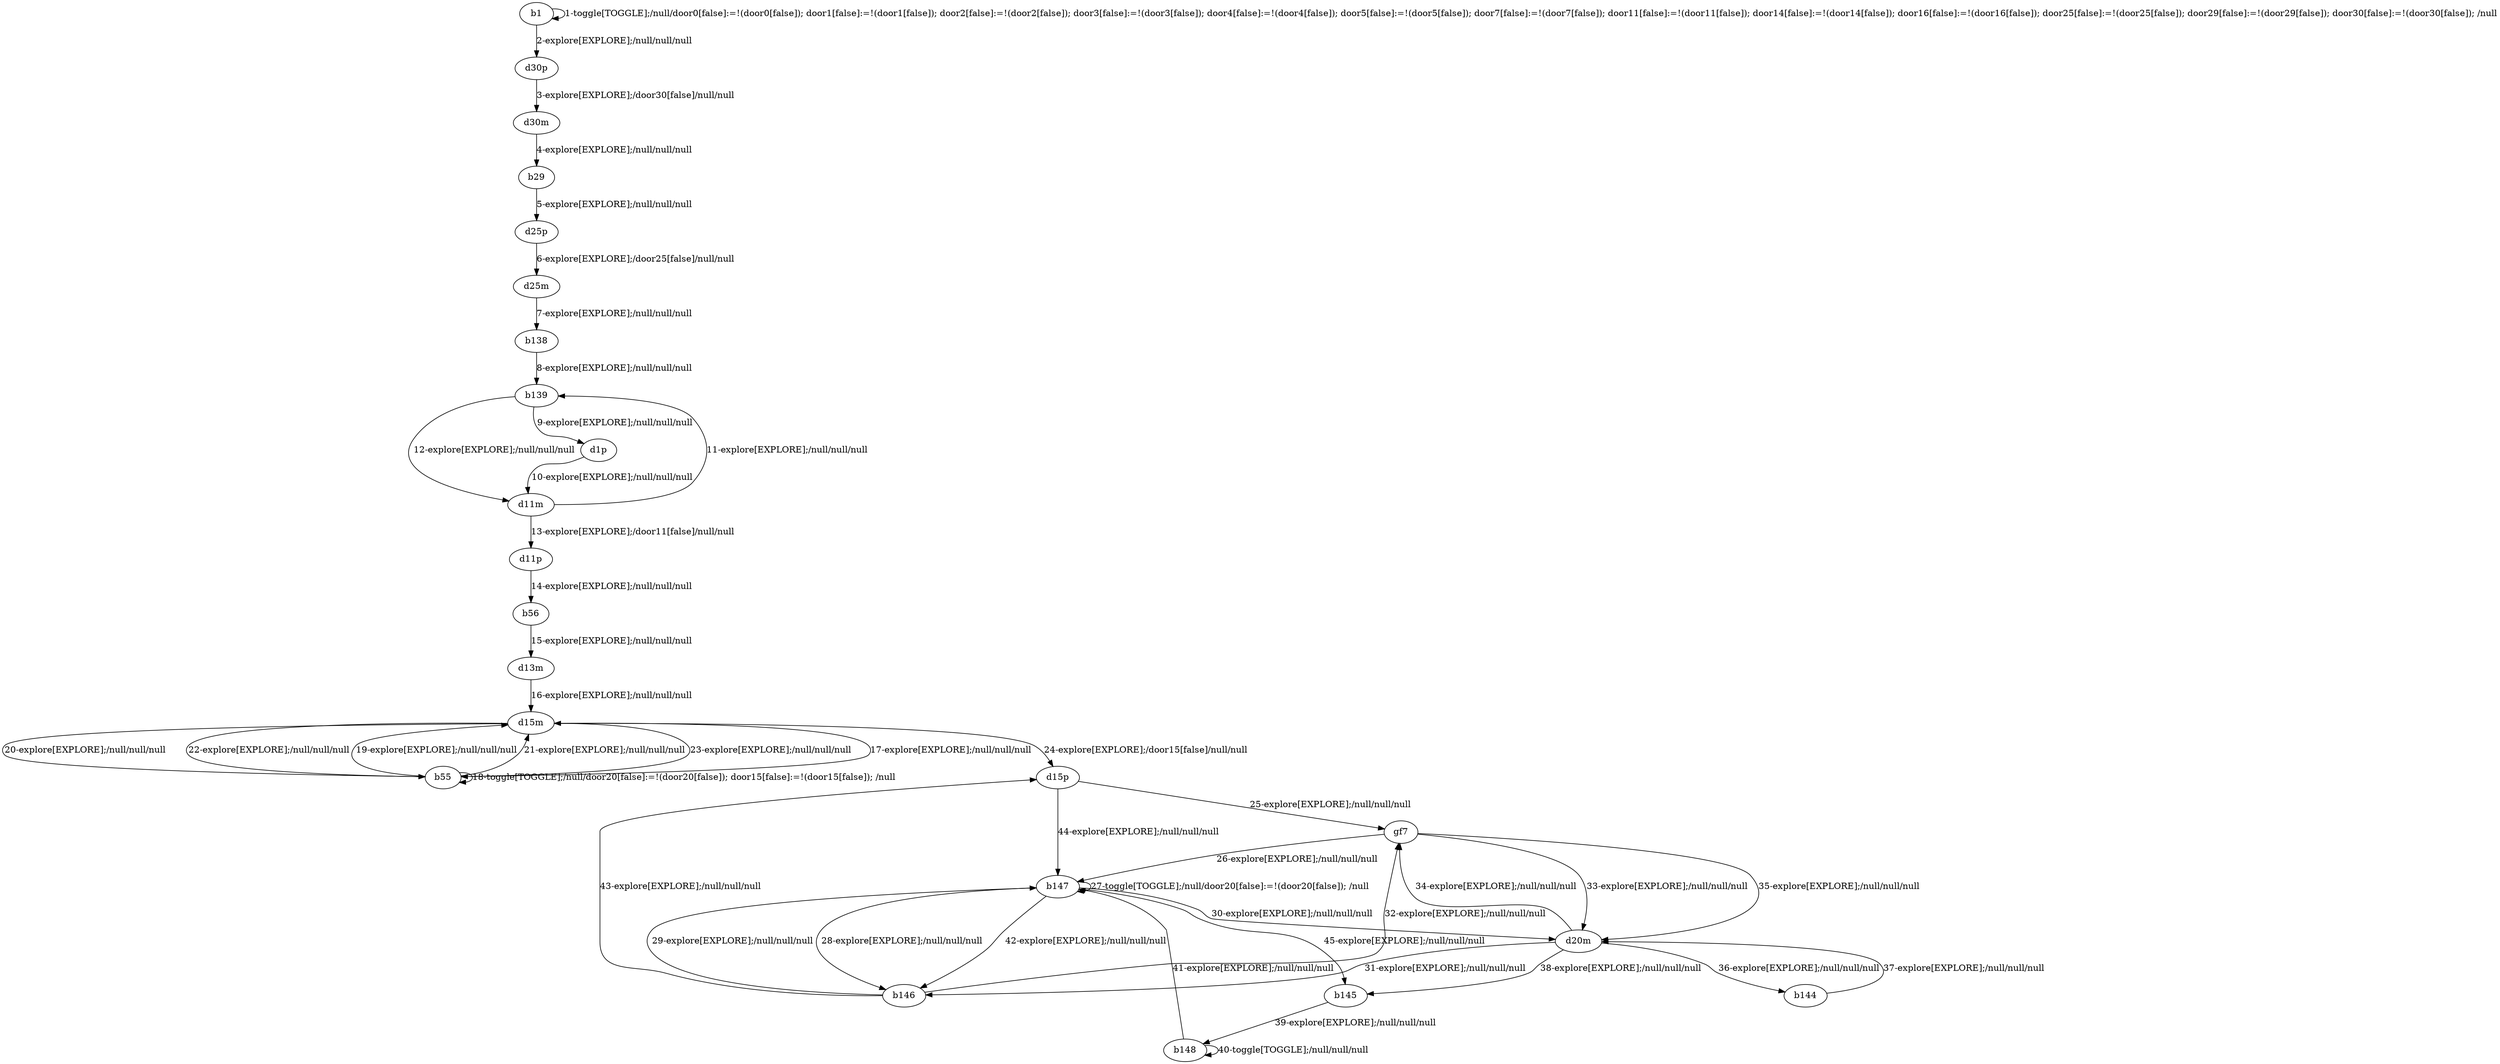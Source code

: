 # Total number of goals covered by this test: 1
# b147 --> b145

digraph g {
"b1" -> "b1" [label = "1-toggle[TOGGLE];/null/door0[false]:=!(door0[false]); door1[false]:=!(door1[false]); door2[false]:=!(door2[false]); door3[false]:=!(door3[false]); door4[false]:=!(door4[false]); door5[false]:=!(door5[false]); door7[false]:=!(door7[false]); door11[false]:=!(door11[false]); door14[false]:=!(door14[false]); door16[false]:=!(door16[false]); door25[false]:=!(door25[false]); door29[false]:=!(door29[false]); door30[false]:=!(door30[false]); /null"];
"b1" -> "d30p" [label = "2-explore[EXPLORE];/null/null/null"];
"d30p" -> "d30m" [label = "3-explore[EXPLORE];/door30[false]/null/null"];
"d30m" -> "b29" [label = "4-explore[EXPLORE];/null/null/null"];
"b29" -> "d25p" [label = "5-explore[EXPLORE];/null/null/null"];
"d25p" -> "d25m" [label = "6-explore[EXPLORE];/door25[false]/null/null"];
"d25m" -> "b138" [label = "7-explore[EXPLORE];/null/null/null"];
"b138" -> "b139" [label = "8-explore[EXPLORE];/null/null/null"];
"b139" -> "d1p" [label = "9-explore[EXPLORE];/null/null/null"];
"d1p" -> "d11m" [label = "10-explore[EXPLORE];/null/null/null"];
"d11m" -> "b139" [label = "11-explore[EXPLORE];/null/null/null"];
"b139" -> "d11m" [label = "12-explore[EXPLORE];/null/null/null"];
"d11m" -> "d11p" [label = "13-explore[EXPLORE];/door11[false]/null/null"];
"d11p" -> "b56" [label = "14-explore[EXPLORE];/null/null/null"];
"b56" -> "d13m" [label = "15-explore[EXPLORE];/null/null/null"];
"d13m" -> "d15m" [label = "16-explore[EXPLORE];/null/null/null"];
"d15m" -> "b55" [label = "17-explore[EXPLORE];/null/null/null"];
"b55" -> "b55" [label = "18-toggle[TOGGLE];/null/door20[false]:=!(door20[false]); door15[false]:=!(door15[false]); /null"];
"b55" -> "d15m" [label = "19-explore[EXPLORE];/null/null/null"];
"d15m" -> "b55" [label = "20-explore[EXPLORE];/null/null/null"];
"b55" -> "d15m" [label = "21-explore[EXPLORE];/null/null/null"];
"d15m" -> "b55" [label = "22-explore[EXPLORE];/null/null/null"];
"b55" -> "d15m" [label = "23-explore[EXPLORE];/null/null/null"];
"d15m" -> "d15p" [label = "24-explore[EXPLORE];/door15[false]/null/null"];
"d15p" -> "gf7" [label = "25-explore[EXPLORE];/null/null/null"];
"gf7" -> "b147" [label = "26-explore[EXPLORE];/null/null/null"];
"b147" -> "b147" [label = "27-toggle[TOGGLE];/null/door20[false]:=!(door20[false]); /null"];
"b147" -> "b146" [label = "28-explore[EXPLORE];/null/null/null"];
"b146" -> "b147" [label = "29-explore[EXPLORE];/null/null/null"];
"b147" -> "d20m" [label = "30-explore[EXPLORE];/null/null/null"];
"d20m" -> "b146" [label = "31-explore[EXPLORE];/null/null/null"];
"b146" -> "gf7" [label = "32-explore[EXPLORE];/null/null/null"];
"gf7" -> "d20m" [label = "33-explore[EXPLORE];/null/null/null"];
"d20m" -> "gf7" [label = "34-explore[EXPLORE];/null/null/null"];
"gf7" -> "d20m" [label = "35-explore[EXPLORE];/null/null/null"];
"d20m" -> "b144" [label = "36-explore[EXPLORE];/null/null/null"];
"b144" -> "d20m" [label = "37-explore[EXPLORE];/null/null/null"];
"d20m" -> "b145" [label = "38-explore[EXPLORE];/null/null/null"];
"b145" -> "b148" [label = "39-explore[EXPLORE];/null/null/null"];
"b148" -> "b148" [label = "40-toggle[TOGGLE];/null/null/null"];
"b148" -> "b147" [label = "41-explore[EXPLORE];/null/null/null"];
"b147" -> "b146" [label = "42-explore[EXPLORE];/null/null/null"];
"b146" -> "d15p" [label = "43-explore[EXPLORE];/null/null/null"];
"d15p" -> "b147" [label = "44-explore[EXPLORE];/null/null/null"];
"b147" -> "b145" [label = "45-explore[EXPLORE];/null/null/null"];
}